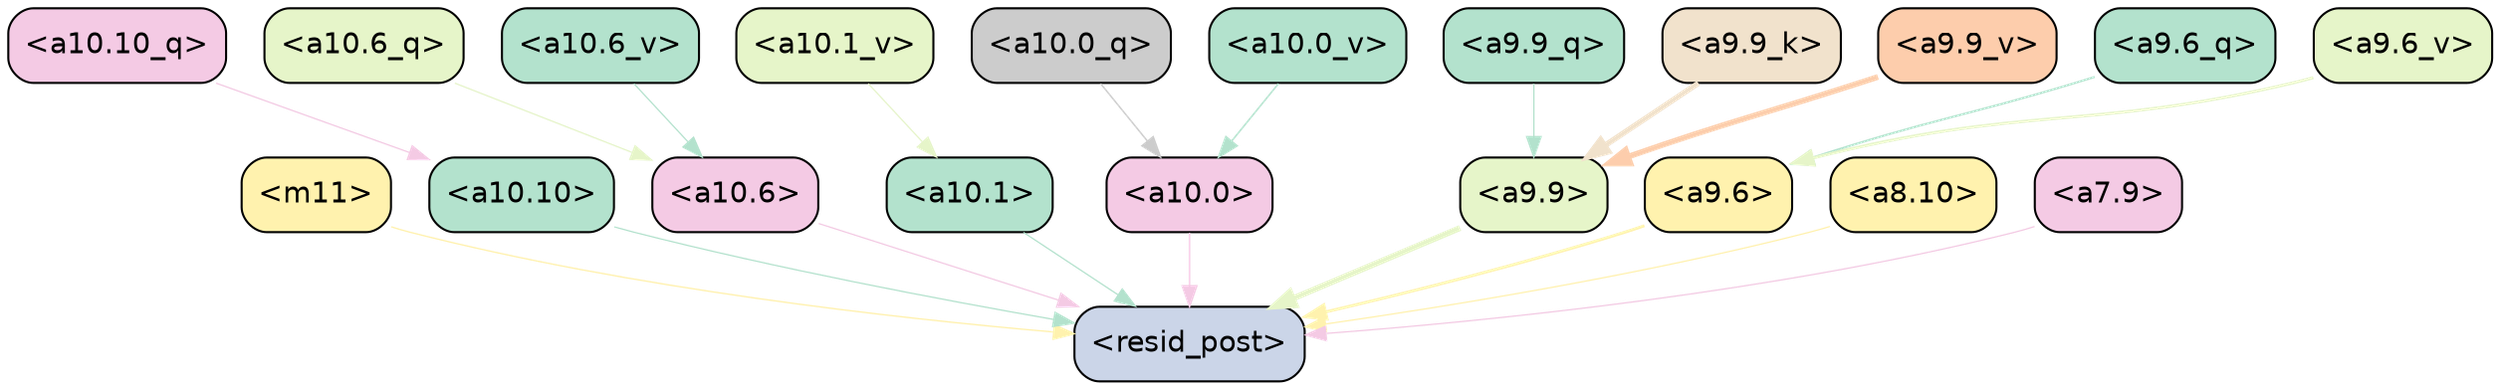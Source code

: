 strict digraph "" {
	graph [bgcolor=transparent,
		layout=dot,
		overlap=false,
		splines=true
	];
	"<m11>"	[color=black,
		fillcolor="#fff2ae",
		fontname=Helvetica,
		shape=box,
		style="filled, rounded"];
	"<resid_post>"	[color=black,
		fillcolor="#cbd5e8",
		fontname=Helvetica,
		shape=box,
		style="filled, rounded"];
	"<m11>" -> "<resid_post>"	[color="#fff2ae",
		penwidth=0.6392734050750732];
	"<a10.10>"	[color=black,
		fillcolor="#b3e2cd",
		fontname=Helvetica,
		shape=box,
		style="filled, rounded"];
	"<a10.10>" -> "<resid_post>"	[color="#b3e2cd",
		penwidth=0.6];
	"<a10.6>"	[color=black,
		fillcolor="#f4cae4",
		fontname=Helvetica,
		shape=box,
		style="filled, rounded"];
	"<a10.6>" -> "<resid_post>"	[color="#f4cae4",
		penwidth=0.6];
	"<a10.1>"	[color=black,
		fillcolor="#b3e2cd",
		fontname=Helvetica,
		shape=box,
		style="filled, rounded"];
	"<a10.1>" -> "<resid_post>"	[color="#b3e2cd",
		penwidth=0.6];
	"<a10.0>"	[color=black,
		fillcolor="#f4cae4",
		fontname=Helvetica,
		shape=box,
		style="filled, rounded"];
	"<a10.0>" -> "<resid_post>"	[color="#f4cae4",
		penwidth=0.7430362701416016];
	"<a9.9>"	[color=black,
		fillcolor="#e6f5c9",
		fontname=Helvetica,
		shape=box,
		style="filled, rounded"];
	"<a9.9>" -> "<resid_post>"	[color="#e6f5c9",
		penwidth=2.7972054481506348];
	"<a9.6>"	[color=black,
		fillcolor="#fff2ae",
		fontname=Helvetica,
		shape=box,
		style="filled, rounded"];
	"<a9.6>" -> "<resid_post>"	[color="#fff2ae",
		penwidth=1.394308090209961];
	"<a8.10>"	[color=black,
		fillcolor="#fff2ae",
		fontname=Helvetica,
		shape=box,
		style="filled, rounded"];
	"<a8.10>" -> "<resid_post>"	[color="#fff2ae",
		penwidth=0.6];
	"<a7.9>"	[color=black,
		fillcolor="#f4cae4",
		fontname=Helvetica,
		shape=box,
		style="filled, rounded"];
	"<a7.9>" -> "<resid_post>"	[color="#f4cae4",
		penwidth=0.6];
	"<a10.10_q>"	[color=black,
		fillcolor="#f4cae4",
		fontname=Helvetica,
		shape=box,
		style="filled, rounded"];
	"<a10.10_q>" -> "<a10.10>"	[color="#f4cae4",
		penwidth=0.6];
	"<a10.6_q>"	[color=black,
		fillcolor="#e6f5c9",
		fontname=Helvetica,
		shape=box,
		style="filled, rounded"];
	"<a10.6_q>" -> "<a10.6>"	[color="#e6f5c9",
		penwidth=0.6];
	"<a10.0_q>"	[color=black,
		fillcolor="#cccccc",
		fontname=Helvetica,
		shape=box,
		style="filled, rounded"];
	"<a10.0_q>" -> "<a10.0>"	[color="#cccccc",
		penwidth=0.6952221393585205];
	"<a10.6_v>"	[color=black,
		fillcolor="#b3e2cd",
		fontname=Helvetica,
		shape=box,
		style="filled, rounded"];
	"<a10.6_v>" -> "<a10.6>"	[color="#b3e2cd",
		penwidth=0.6];
	"<a10.1_v>"	[color=black,
		fillcolor="#e6f5c9",
		fontname=Helvetica,
		shape=box,
		style="filled, rounded"];
	"<a10.1_v>" -> "<a10.1>"	[color="#e6f5c9",
		penwidth=0.6];
	"<a10.0_v>"	[color=black,
		fillcolor="#b3e2cd",
		fontname=Helvetica,
		shape=box,
		style="filled, rounded"];
	"<a10.0_v>" -> "<a10.0>"	[color="#b3e2cd",
		penwidth=0.7329092025756836];
	"<a9.9_q>"	[color=black,
		fillcolor="#b3e2cd",
		fontname=Helvetica,
		shape=box,
		style="filled, rounded"];
	"<a9.9_q>" -> "<a9.9>"	[color="#b3e2cd",
		penwidth=0.6];
	"<a9.6_q>"	[color=black,
		fillcolor="#b3e2cd",
		fontname=Helvetica,
		shape=box,
		style="filled, rounded"];
	"<a9.6_q>" -> "<a9.6>"	[color="#b3e2cd",
		penwidth=0.9647382497787476];
	"<a9.9_k>"	[color=black,
		fillcolor="#f1e2cc",
		fontname=Helvetica,
		shape=box,
		style="filled, rounded"];
	"<a9.9_k>" -> "<a9.9>"	[color="#f1e2cc",
		penwidth=2.6358556896448135];
	"<a9.9_v>"	[color=black,
		fillcolor="#fdcdac",
		fontname=Helvetica,
		shape=box,
		style="filled, rounded"];
	"<a9.9_v>" -> "<a9.9>"	[color="#fdcdac",
		penwidth=2.715490236878395];
	"<a9.6_v>"	[color=black,
		fillcolor="#e6f5c9",
		fontname=Helvetica,
		shape=box,
		style="filled, rounded"];
	"<a9.6_v>" -> "<a9.6>"	[color="#e6f5c9",
		penwidth=1.3954099416732788];
}
